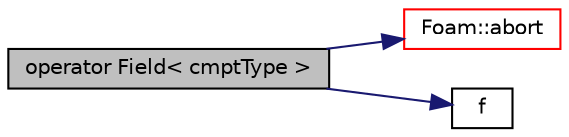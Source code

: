 digraph "operator Field&lt; cmptType &gt;"
{
  bgcolor="transparent";
  edge [fontname="Helvetica",fontsize="10",labelfontname="Helvetica",labelfontsize="10"];
  node [fontname="Helvetica",fontsize="10",shape=record];
  rankdir="LR";
  Node146 [label="operator Field\< cmptType \>",height=0.2,width=0.4,color="black", fillcolor="grey75", style="filled", fontcolor="black"];
  Node146 -> Node147 [color="midnightblue",fontsize="10",style="solid",fontname="Helvetica"];
  Node147 [label="Foam::abort",height=0.2,width=0.4,color="red",URL="$a21851.html#a447107a607d03e417307c203fa5fb44b"];
  Node146 -> Node192 [color="midnightblue",fontsize="10",style="solid",fontname="Helvetica"];
  Node192 [label="f",height=0.2,width=0.4,color="black",URL="$a18335.html#a888be93833ac7a23170555c69c690288"];
}
